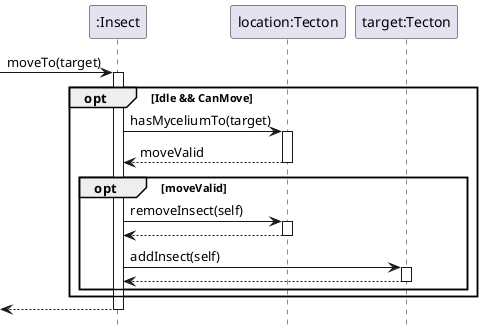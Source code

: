 @startuml Insect/move
hide footbox

participant ":Insect" as insect
participant "location:Tecton" as location
participant "target:Tecton" as target


-> insect : moveTo(target)
activate insect

opt Idle && CanMove

    insect -> location : hasMyceliumTo(target)
    activate location

    return moveValid
    deactivate location

    opt moveValid

        insect -> location : removeInsect(self)
        activate location
        return
        
        insect -> target : addInsect(self)
        activate target
        return
    end
end

<-- insect
deactivate insect

@enduml
